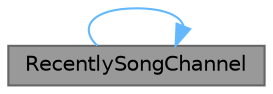 digraph "RecentlySongChannel"
{
 // LATEX_PDF_SIZE
  bgcolor="transparent";
  edge [fontname=Helvetica,fontsize=10,labelfontname=Helvetica,labelfontsize=10];
  node [fontname=Helvetica,fontsize=10,shape=box,height=0.2,width=0.4];
  rankdir="RL";
  Node1 [id="Node000001",label="RecentlySongChannel",height=0.2,width=0.4,color="gray40", fillcolor="grey60", style="filled", fontcolor="black",tooltip="构造函数，初始化最近歌曲频道界面"];
  Node1 -> Node1 [id="edge1_Node000001_Node000001",dir="back",color="steelblue1",style="solid",tooltip=" "];
}
